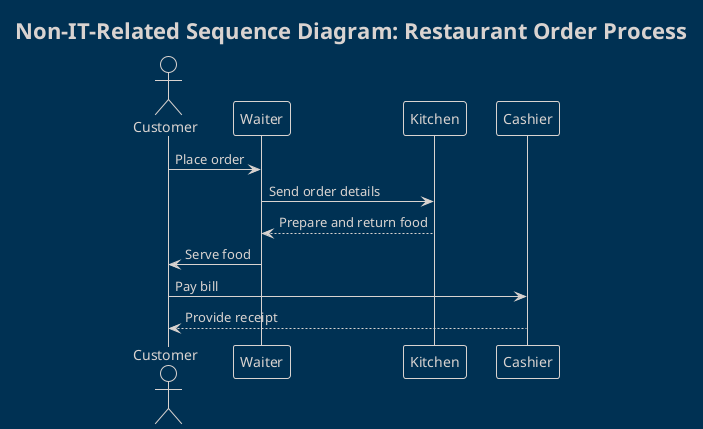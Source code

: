 @startuml
!theme blueprint

title Non-IT-Related Sequence Diagram: Restaurant Order Process

actor Customer
participant "Waiter" as Waiter
participant "Kitchen" as Kitchen
participant "Cashier" as Cashier

Customer -> Waiter : Place order
Waiter -> Kitchen : Send order details
Kitchen --> Waiter : Prepare and return food
Waiter -> Customer : Serve food
Customer -> Cashier : Pay bill
Cashier --> Customer : Provide receipt

@enduml
